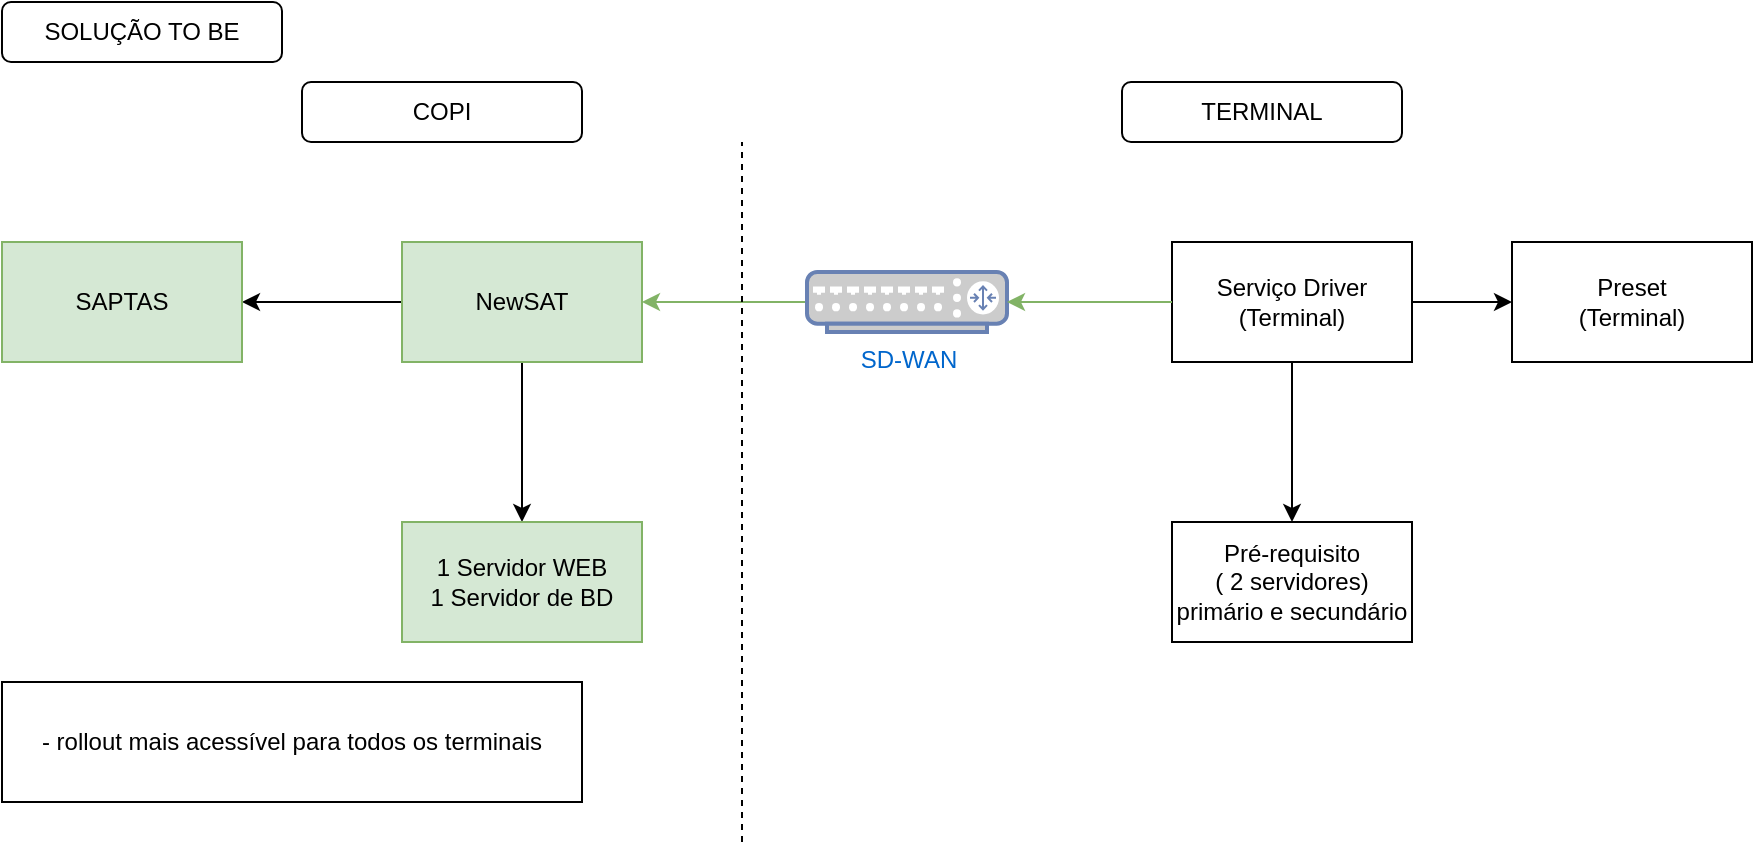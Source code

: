 <mxfile pages="1" version="11.2.4" type="github"><diagram id="yZQ8L2ttFmaZgn9NTOEX" name="Page-1"><mxGraphModel dx="1105" dy="464" grid="1" gridSize="10" guides="1" tooltips="1" connect="1" arrows="1" fold="1" page="1" pageScale="1" pageWidth="827" pageHeight="1169" math="0" shadow="0"><root><mxCell id="0"/><mxCell id="1" parent="0"/><mxCell id="nE3r_94gOW0IHcTEWz-f-10" value="" style="edgeStyle=orthogonalEdgeStyle;rounded=0;orthogonalLoop=1;jettySize=auto;html=1;" edge="1" parent="1" source="nE3r_94gOW0IHcTEWz-f-1" target="nE3r_94gOW0IHcTEWz-f-9"><mxGeometry relative="1" as="geometry"/></mxCell><mxCell id="nE3r_94gOW0IHcTEWz-f-12" value="" style="edgeStyle=orthogonalEdgeStyle;rounded=0;orthogonalLoop=1;jettySize=auto;html=1;" edge="1" parent="1" source="nE3r_94gOW0IHcTEWz-f-1" target="nE3r_94gOW0IHcTEWz-f-11"><mxGeometry relative="1" as="geometry"/></mxCell><mxCell id="nE3r_94gOW0IHcTEWz-f-1" value="NewSAT" style="rounded=0;whiteSpace=wrap;html=1;fillColor=#d5e8d4;strokeColor=#82b366;" vertex="1" parent="1"><mxGeometry x="210" y="130" width="120" height="60" as="geometry"/></mxCell><mxCell id="nE3r_94gOW0IHcTEWz-f-11" value="SAPTAS" style="rounded=0;whiteSpace=wrap;html=1;fillColor=#d5e8d4;strokeColor=#82b366;" vertex="1" parent="1"><mxGeometry x="10" y="130" width="120" height="60" as="geometry"/></mxCell><mxCell id="nE3r_94gOW0IHcTEWz-f-9" value="1 Servidor WEB&lt;br&gt;1 Servidor de BD&lt;br&gt;" style="rounded=0;whiteSpace=wrap;html=1;fillColor=#d5e8d4;strokeColor=#82b366;" vertex="1" parent="1"><mxGeometry x="210" y="270" width="120" height="60" as="geometry"/></mxCell><mxCell id="nE3r_94gOW0IHcTEWz-f-5" style="edgeStyle=orthogonalEdgeStyle;rounded=0;orthogonalLoop=1;jettySize=auto;html=1;entryX=0;entryY=0.5;entryDx=0;entryDy=0;" edge="1" parent="1" source="nE3r_94gOW0IHcTEWz-f-2" target="nE3r_94gOW0IHcTEWz-f-3"><mxGeometry relative="1" as="geometry"/></mxCell><mxCell id="nE3r_94gOW0IHcTEWz-f-6" style="edgeStyle=orthogonalEdgeStyle;rounded=0;orthogonalLoop=1;jettySize=auto;html=1;entryX=1;entryY=0.5;entryDx=0;entryDy=0;fillColor=#d5e8d4;strokeColor=#82b366;" edge="1" parent="1" source="nE3r_94gOW0IHcTEWz-f-20" target="nE3r_94gOW0IHcTEWz-f-1"><mxGeometry relative="1" as="geometry"/></mxCell><mxCell id="nE3r_94gOW0IHcTEWz-f-8" value="" style="edgeStyle=orthogonalEdgeStyle;rounded=0;orthogonalLoop=1;jettySize=auto;html=1;" edge="1" parent="1" source="nE3r_94gOW0IHcTEWz-f-2" target="nE3r_94gOW0IHcTEWz-f-7"><mxGeometry relative="1" as="geometry"/></mxCell><mxCell id="nE3r_94gOW0IHcTEWz-f-2" value="Serviço Driver&lt;br&gt;(Terminal)" style="rounded=0;whiteSpace=wrap;html=1;" vertex="1" parent="1"><mxGeometry x="595" y="130" width="120" height="60" as="geometry"/></mxCell><mxCell id="nE3r_94gOW0IHcTEWz-f-7" value="Pré-requisito&lt;br&gt;( 2 servidores)&lt;br&gt;primário e secundário" style="rounded=0;whiteSpace=wrap;html=1;" vertex="1" parent="1"><mxGeometry x="595" y="270" width="120" height="60" as="geometry"/></mxCell><mxCell id="nE3r_94gOW0IHcTEWz-f-3" value="Preset&lt;br&gt;(Terminal)" style="rounded=0;whiteSpace=wrap;html=1;" vertex="1" parent="1"><mxGeometry x="765" y="130" width="120" height="60" as="geometry"/></mxCell><mxCell id="nE3r_94gOW0IHcTEWz-f-4" value="SOLUÇÃO TO BE" style="rounded=1;whiteSpace=wrap;html=1;" vertex="1" parent="1"><mxGeometry x="10" y="10" width="140" height="30" as="geometry"/></mxCell><mxCell id="nE3r_94gOW0IHcTEWz-f-14" value="- rollout mais acessível para todos os terminais" style="rounded=0;whiteSpace=wrap;html=1;" vertex="1" parent="1"><mxGeometry x="10" y="350" width="290" height="60" as="geometry"/></mxCell><mxCell id="nE3r_94gOW0IHcTEWz-f-16" value="" style="endArrow=none;dashed=1;html=1;" edge="1" parent="1"><mxGeometry width="50" height="50" relative="1" as="geometry"><mxPoint x="380" y="430" as="sourcePoint"/><mxPoint x="380" y="80" as="targetPoint"/></mxGeometry></mxCell><mxCell id="nE3r_94gOW0IHcTEWz-f-20" value="SD-WAN" style="fontColor=#0066CC;verticalAlign=top;verticalLabelPosition=bottom;labelPosition=center;align=center;html=1;outlineConnect=0;fillColor=#CCCCCC;strokeColor=#6881B3;gradientColor=none;gradientDirection=north;strokeWidth=2;shape=mxgraph.networks.router;" vertex="1" parent="1"><mxGeometry x="412.5" y="145" width="100" height="30" as="geometry"/></mxCell><mxCell id="nE3r_94gOW0IHcTEWz-f-21" style="edgeStyle=orthogonalEdgeStyle;rounded=0;orthogonalLoop=1;jettySize=auto;html=1;entryX=1;entryY=0.5;entryDx=0;entryDy=0;fillColor=#d5e8d4;strokeColor=#82b366;" edge="1" parent="1" source="nE3r_94gOW0IHcTEWz-f-2" target="nE3r_94gOW0IHcTEWz-f-20"><mxGeometry relative="1" as="geometry"><mxPoint x="595" y="160" as="sourcePoint"/><mxPoint x="330" y="160" as="targetPoint"/></mxGeometry></mxCell><mxCell id="nE3r_94gOW0IHcTEWz-f-23" value="COPI" style="rounded=1;whiteSpace=wrap;html=1;" vertex="1" parent="1"><mxGeometry x="160" y="50" width="140" height="30" as="geometry"/></mxCell><mxCell id="nE3r_94gOW0IHcTEWz-f-24" value="TERMINAL" style="rounded=1;whiteSpace=wrap;html=1;" vertex="1" parent="1"><mxGeometry x="570" y="50" width="140" height="30" as="geometry"/></mxCell></root></mxGraphModel></diagram></mxfile>